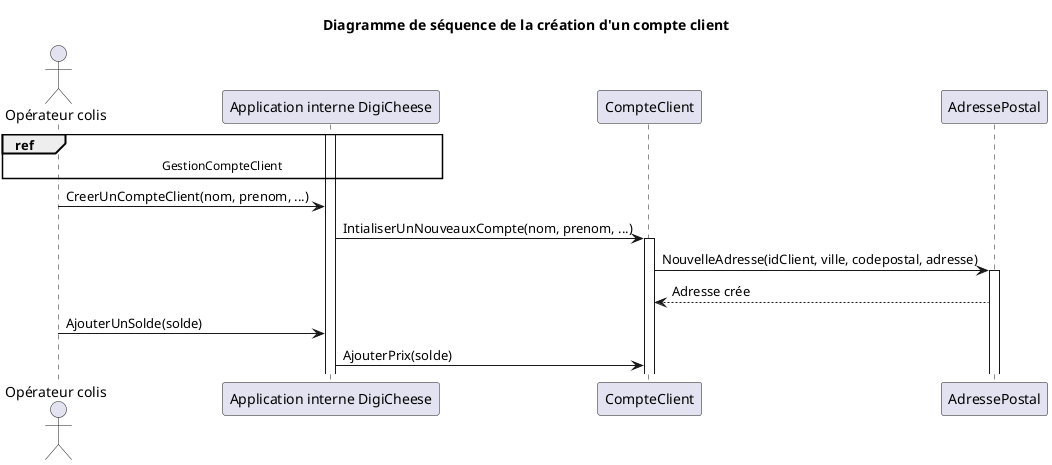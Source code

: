 @startuml Diagramme de séquence de la création d'un compte client

actor "Opérateur colis"

'"Opérateur colis" -> "Application interne DigiCheese" : RechercherUnClient(nom,prenom)
'activate "Application interne DigiCheese"
'"Application interne DigiCheese" -> "Application interne DigiCheese" : ChercherCompteClient(nom,prenom)
'"Application interne DigiCheese" --> "Application interne DigiCheese" : Compte client non trouver
'"Application interne DigiCheese" --> "Opérateur colis" : Client non trouver

ref over "Opérateur colis", "Application interne DigiCheese" : GestionCompteClient
activate "Application interne DigiCheese"

"Opérateur colis" -> "Application interne DigiCheese" : CreerUnCompteClient(nom, prenom, ...)
"Application interne DigiCheese" ->  CompteClient : IntialiserUnNouveauxCompte(nom, prenom, ...)
activate CompteClient

'"Opérateur colis" -> "Application interne DigiCheese" : AjouterAdresse(ville, codepostal, adresse)
CompteClient -> AdressePostal : NouvelleAdresse(idClient, ville, codepostal, adresse)
activate AdressePostal
AdressePostal --> CompteClient : Adresse crée

"Opérateur colis" -> "Application interne DigiCheese" : AjouterUnSolde(solde)
"Application interne DigiCheese" -> CompteClient : AjouterPrix(solde)

title Diagramme de séquence de la création d'un compte client
@enduml